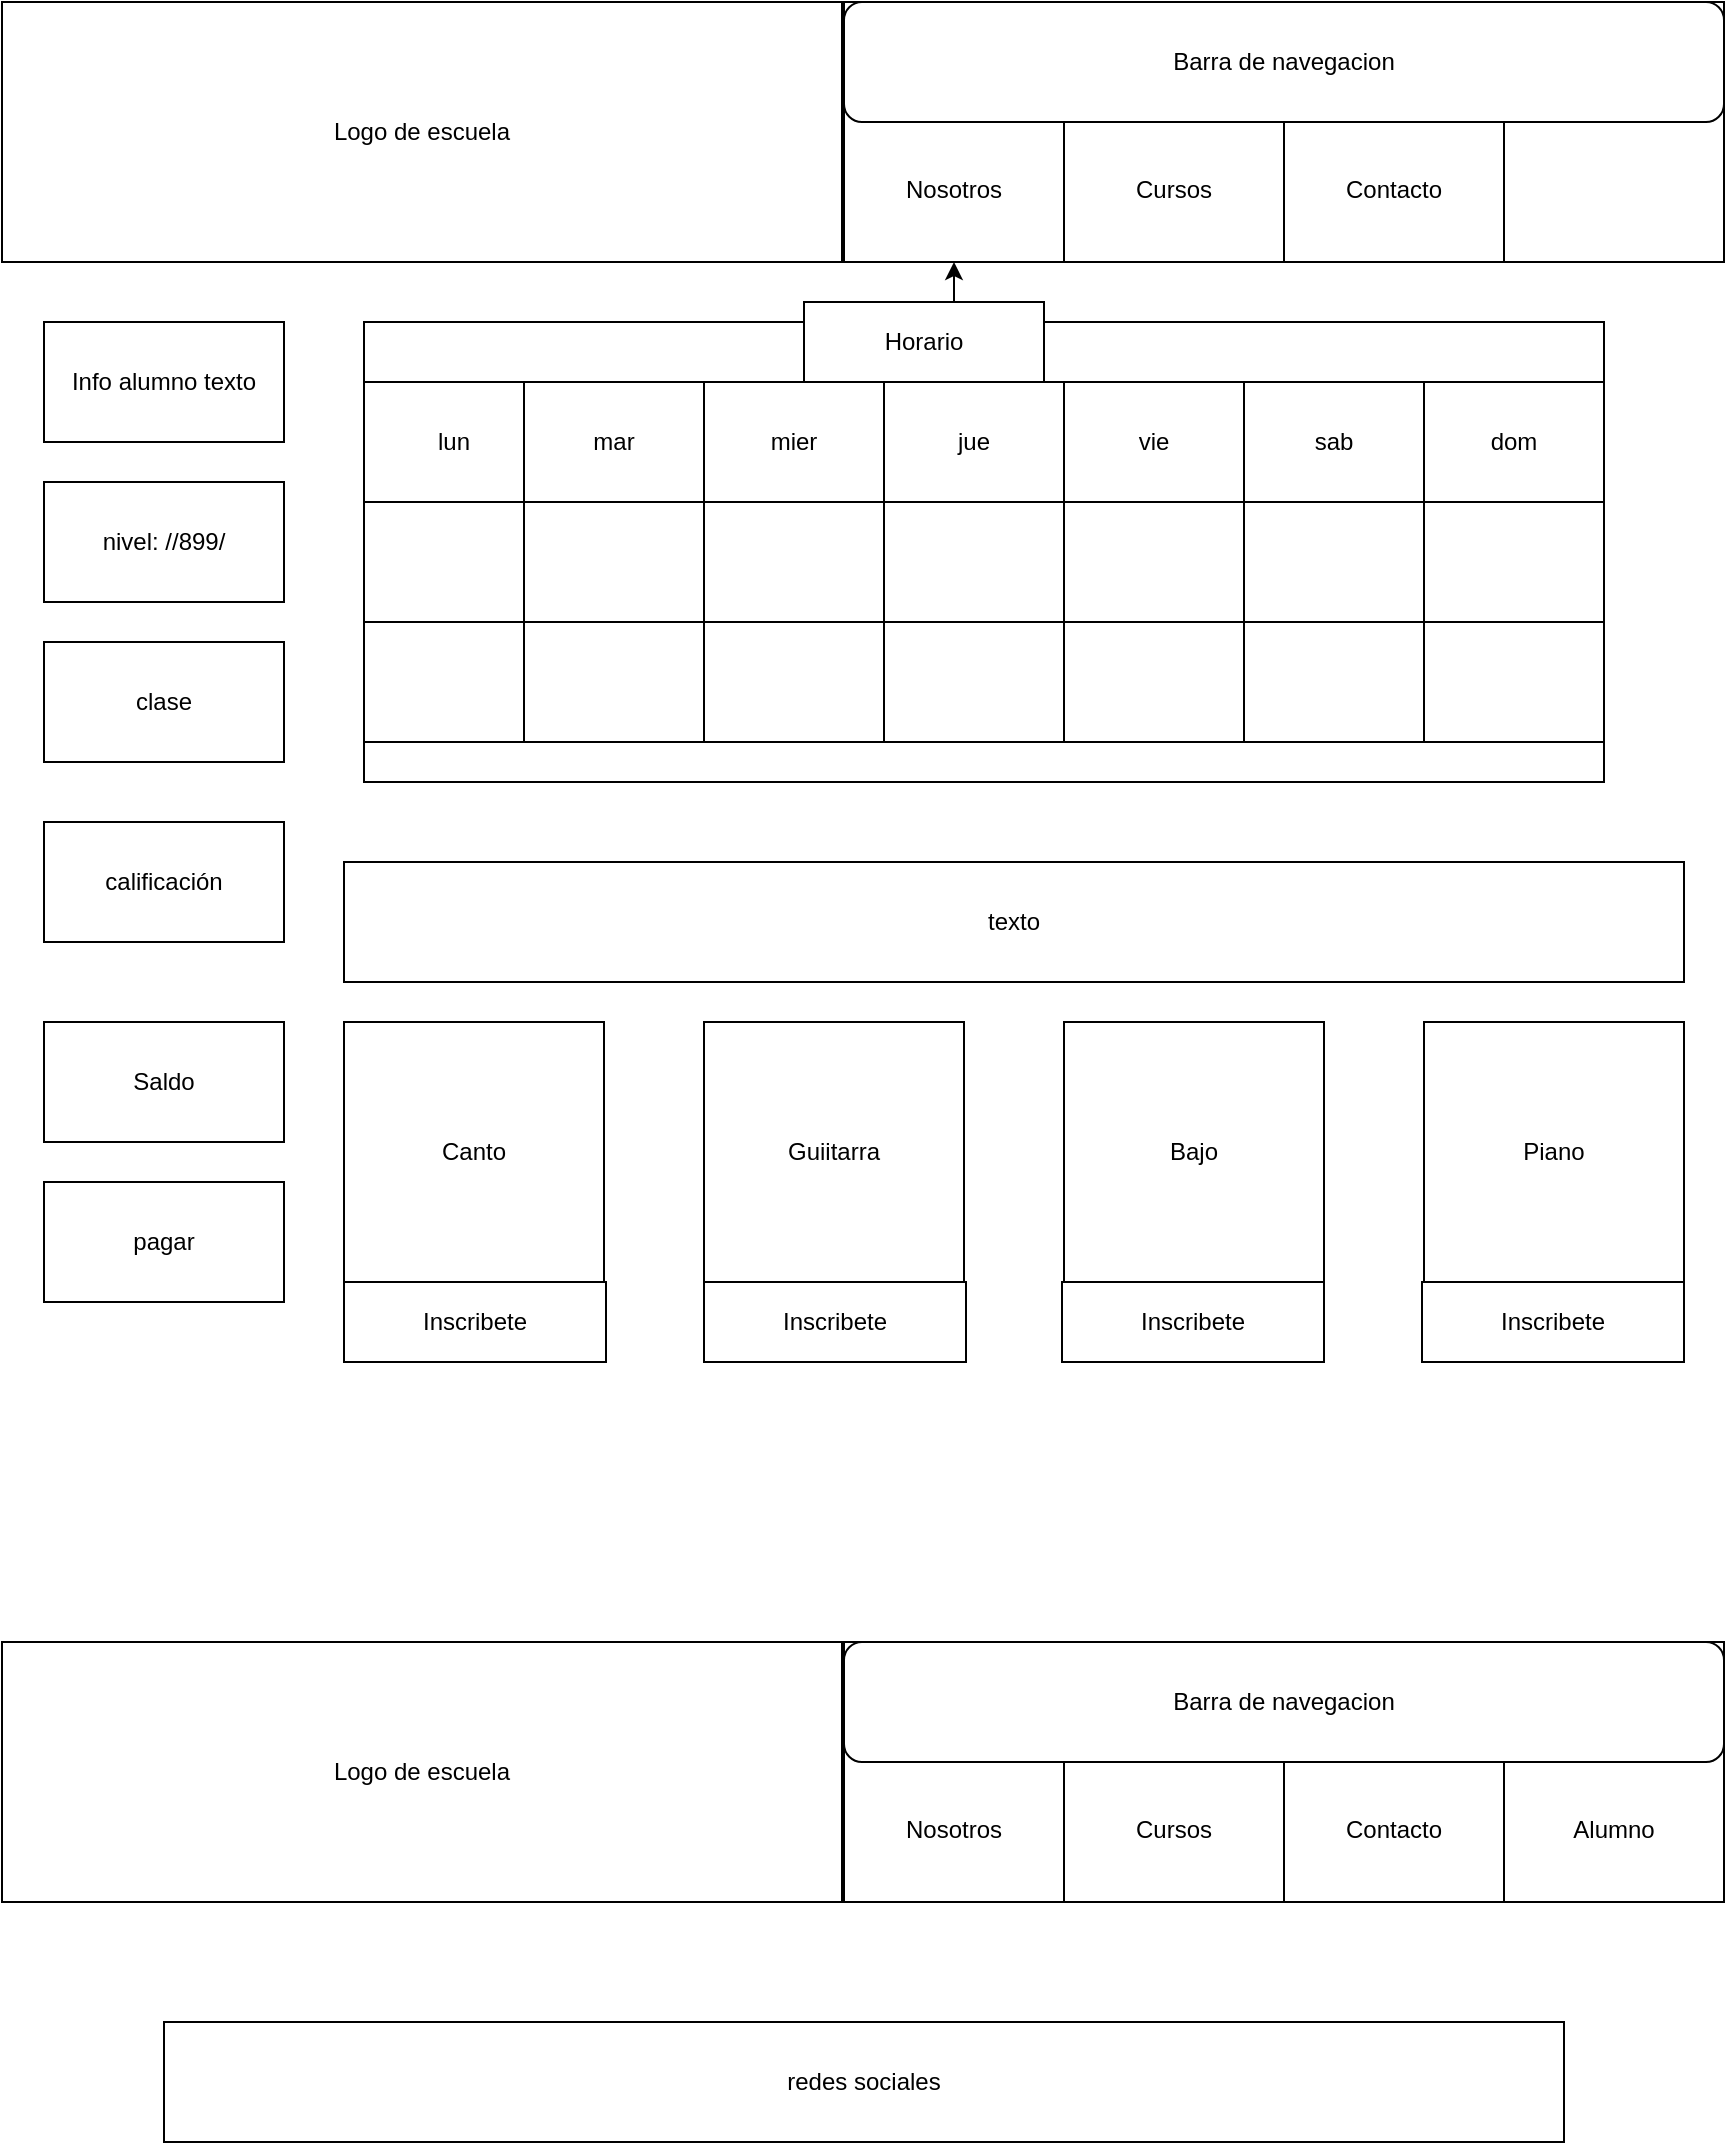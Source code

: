 <mxfile version="24.3.1" type="device">
  <diagram name="Página-1" id="DuNaScynwWZVwuspMV-R">
    <mxGraphModel dx="2901" dy="1098" grid="1" gridSize="10" guides="1" tooltips="1" connect="1" arrows="1" fold="1" page="1" pageScale="1" pageWidth="827" pageHeight="1169" math="0" shadow="0">
      <root>
        <mxCell id="0" />
        <mxCell id="1" parent="0" />
        <mxCell id="GoMK4JTimeCGVESYkUcm-2" value="Logo de escuela" style="rounded=0;whiteSpace=wrap;html=1;" vertex="1" parent="1">
          <mxGeometry x="-1" width="420" height="130" as="geometry" />
        </mxCell>
        <mxCell id="GoMK4JTimeCGVESYkUcm-3" value="&lt;div&gt;&lt;br&gt;&lt;/div&gt;&lt;div&gt;&lt;br&gt;&lt;/div&gt;&lt;div&gt;&lt;br&gt;&lt;/div&gt;&lt;div&gt;&lt;br&gt;&lt;/div&gt;Nosotros" style="rounded=0;whiteSpace=wrap;html=1;" vertex="1" parent="1">
          <mxGeometry x="420" width="110" height="130" as="geometry" />
        </mxCell>
        <mxCell id="GoMK4JTimeCGVESYkUcm-4" value="&lt;div&gt;&lt;br&gt;&lt;/div&gt;&lt;div&gt;&lt;br&gt;&lt;/div&gt;&lt;div&gt;&lt;br&gt;&lt;/div&gt;&lt;div&gt;&lt;br&gt;&lt;/div&gt;&lt;div&gt;Cursos&lt;/div&gt;" style="rounded=0;whiteSpace=wrap;html=1;" vertex="1" parent="1">
          <mxGeometry x="530" width="110" height="130" as="geometry" />
        </mxCell>
        <mxCell id="GoMK4JTimeCGVESYkUcm-5" value="&lt;div&gt;&lt;br&gt;&lt;/div&gt;&lt;div&gt;&lt;br&gt;&lt;/div&gt;&lt;div&gt;&lt;br&gt;&lt;/div&gt;&lt;div&gt;&lt;br&gt;&lt;/div&gt;&lt;div&gt;Contacto&lt;/div&gt;" style="rounded=0;whiteSpace=wrap;html=1;" vertex="1" parent="1">
          <mxGeometry x="640" width="110" height="130" as="geometry" />
        </mxCell>
        <mxCell id="GoMK4JTimeCGVESYkUcm-6" value="" style="rounded=0;whiteSpace=wrap;html=1;" vertex="1" parent="1">
          <mxGeometry x="750" width="110" height="130" as="geometry" />
        </mxCell>
        <mxCell id="GoMK4JTimeCGVESYkUcm-7" value="Barra de navegacion" style="rounded=1;whiteSpace=wrap;html=1;" vertex="1" parent="1">
          <mxGeometry x="420" width="440" height="60" as="geometry" />
        </mxCell>
        <mxCell id="GoMK4JTimeCGVESYkUcm-8" value="Logo de escuela" style="rounded=0;whiteSpace=wrap;html=1;" vertex="1" parent="1">
          <mxGeometry x="-1" y="820" width="420" height="130" as="geometry" />
        </mxCell>
        <mxCell id="GoMK4JTimeCGVESYkUcm-9" value="&lt;div&gt;&lt;br&gt;&lt;/div&gt;&lt;div&gt;&lt;br&gt;&lt;/div&gt;&lt;div&gt;&lt;br&gt;&lt;/div&gt;&lt;div&gt;&lt;br&gt;&lt;/div&gt;Nosotros" style="rounded=0;whiteSpace=wrap;html=1;" vertex="1" parent="1">
          <mxGeometry x="420" y="820" width="110" height="130" as="geometry" />
        </mxCell>
        <mxCell id="GoMK4JTimeCGVESYkUcm-10" value="&lt;div&gt;&lt;br&gt;&lt;/div&gt;&lt;div&gt;&lt;br&gt;&lt;/div&gt;&lt;div&gt;&lt;br&gt;&lt;/div&gt;&lt;div&gt;&lt;br&gt;&lt;/div&gt;&lt;div&gt;Cursos&lt;/div&gt;" style="rounded=0;whiteSpace=wrap;html=1;" vertex="1" parent="1">
          <mxGeometry x="530" y="820" width="110" height="130" as="geometry" />
        </mxCell>
        <mxCell id="GoMK4JTimeCGVESYkUcm-11" value="&lt;div&gt;&lt;br&gt;&lt;/div&gt;&lt;div&gt;&lt;br&gt;&lt;/div&gt;&lt;div&gt;&lt;br&gt;&lt;/div&gt;&lt;div&gt;&lt;br&gt;&lt;/div&gt;&lt;div&gt;Contacto&lt;/div&gt;" style="rounded=0;whiteSpace=wrap;html=1;" vertex="1" parent="1">
          <mxGeometry x="640" y="820" width="110" height="130" as="geometry" />
        </mxCell>
        <mxCell id="GoMK4JTimeCGVESYkUcm-12" value="&lt;div&gt;&lt;br&gt;&lt;/div&gt;&lt;div&gt;&lt;br&gt;&lt;/div&gt;&lt;div&gt;&lt;br&gt;&lt;/div&gt;&lt;div&gt;&lt;br&gt;&lt;/div&gt;&lt;div&gt;Alumno&lt;/div&gt;" style="rounded=0;whiteSpace=wrap;html=1;" vertex="1" parent="1">
          <mxGeometry x="750" y="820" width="110" height="130" as="geometry" />
        </mxCell>
        <mxCell id="GoMK4JTimeCGVESYkUcm-13" value="Barra de navegacion" style="rounded=1;whiteSpace=wrap;html=1;" vertex="1" parent="1">
          <mxGeometry x="420" y="820" width="440" height="60" as="geometry" />
        </mxCell>
        <mxCell id="GoMK4JTimeCGVESYkUcm-14" value="redes sociales" style="rounded=0;whiteSpace=wrap;html=1;" vertex="1" parent="1">
          <mxGeometry x="80" y="1010" width="700" height="60" as="geometry" />
        </mxCell>
        <mxCell id="GoMK4JTimeCGVESYkUcm-15" value="Info alumno texto" style="rounded=0;whiteSpace=wrap;html=1;" vertex="1" parent="1">
          <mxGeometry x="20" y="160" width="120" height="60" as="geometry" />
        </mxCell>
        <mxCell id="GoMK4JTimeCGVESYkUcm-16" value="nivel: //899/" style="rounded=0;whiteSpace=wrap;html=1;" vertex="1" parent="1">
          <mxGeometry x="20" y="240" width="120" height="60" as="geometry" />
        </mxCell>
        <mxCell id="GoMK4JTimeCGVESYkUcm-17" value="clase" style="rounded=0;whiteSpace=wrap;html=1;" vertex="1" parent="1">
          <mxGeometry x="20" y="320" width="120" height="60" as="geometry" />
        </mxCell>
        <mxCell id="GoMK4JTimeCGVESYkUcm-18" value="horario" style="rounded=0;whiteSpace=wrap;html=1;" vertex="1" parent="1">
          <mxGeometry x="180" y="160" width="620" height="230" as="geometry" />
        </mxCell>
        <mxCell id="GoMK4JTimeCGVESYkUcm-19" value="" style="rounded=0;whiteSpace=wrap;html=1;" vertex="1" parent="1">
          <mxGeometry x="180" y="260" width="90" height="60" as="geometry" />
        </mxCell>
        <mxCell id="GoMK4JTimeCGVESYkUcm-55" value="" style="rounded=0;whiteSpace=wrap;html=1;" vertex="1" parent="1">
          <mxGeometry x="260" y="260" width="90" height="60" as="geometry" />
        </mxCell>
        <mxCell id="GoMK4JTimeCGVESYkUcm-58" value="" style="rounded=0;whiteSpace=wrap;html=1;" vertex="1" parent="1">
          <mxGeometry x="350" y="260" width="90" height="60" as="geometry" />
        </mxCell>
        <mxCell id="GoMK4JTimeCGVESYkUcm-61" value="" style="rounded=0;whiteSpace=wrap;html=1;" vertex="1" parent="1">
          <mxGeometry x="440" y="260" width="90" height="60" as="geometry" />
        </mxCell>
        <mxCell id="GoMK4JTimeCGVESYkUcm-64" value="" style="rounded=0;whiteSpace=wrap;html=1;" vertex="1" parent="1">
          <mxGeometry x="530" y="260" width="90" height="60" as="geometry" />
        </mxCell>
        <mxCell id="GoMK4JTimeCGVESYkUcm-66" value="" style="rounded=0;whiteSpace=wrap;html=1;" vertex="1" parent="1">
          <mxGeometry x="530" y="310" width="90" height="60" as="geometry" />
        </mxCell>
        <mxCell id="GoMK4JTimeCGVESYkUcm-67" value="" style="rounded=0;whiteSpace=wrap;html=1;" vertex="1" parent="1">
          <mxGeometry x="620" y="260" width="90" height="60" as="geometry" />
        </mxCell>
        <mxCell id="GoMK4JTimeCGVESYkUcm-69" value="" style="rounded=0;whiteSpace=wrap;html=1;" vertex="1" parent="1">
          <mxGeometry x="620" y="310" width="90" height="60" as="geometry" />
        </mxCell>
        <mxCell id="GoMK4JTimeCGVESYkUcm-70" value="" style="rounded=0;whiteSpace=wrap;html=1;" vertex="1" parent="1">
          <mxGeometry x="710" y="260" width="90" height="60" as="geometry" />
        </mxCell>
        <mxCell id="GoMK4JTimeCGVESYkUcm-71" value="" style="rounded=0;whiteSpace=wrap;html=1;" vertex="1" parent="1">
          <mxGeometry x="710" y="310" width="90" height="60" as="geometry" />
        </mxCell>
        <mxCell id="GoMK4JTimeCGVESYkUcm-81" value="lun" style="rounded=0;whiteSpace=wrap;html=1;" vertex="1" parent="1">
          <mxGeometry x="180" y="190" width="90" height="60" as="geometry" />
        </mxCell>
        <mxCell id="GoMK4JTimeCGVESYkUcm-82" value="mar" style="rounded=0;whiteSpace=wrap;html=1;" vertex="1" parent="1">
          <mxGeometry x="260" y="190" width="90" height="60" as="geometry" />
        </mxCell>
        <mxCell id="GoMK4JTimeCGVESYkUcm-83" value="mier" style="rounded=0;whiteSpace=wrap;html=1;" vertex="1" parent="1">
          <mxGeometry x="350" y="190" width="90" height="60" as="geometry" />
        </mxCell>
        <mxCell id="GoMK4JTimeCGVESYkUcm-99" value="" style="edgeStyle=orthogonalEdgeStyle;rounded=0;orthogonalLoop=1;jettySize=auto;html=1;" edge="1" parent="1" source="GoMK4JTimeCGVESYkUcm-84" target="GoMK4JTimeCGVESYkUcm-3">
          <mxGeometry relative="1" as="geometry" />
        </mxCell>
        <mxCell id="GoMK4JTimeCGVESYkUcm-84" value="jue" style="rounded=0;whiteSpace=wrap;html=1;" vertex="1" parent="1">
          <mxGeometry x="440" y="190" width="90" height="60" as="geometry" />
        </mxCell>
        <mxCell id="GoMK4JTimeCGVESYkUcm-85" value="vie" style="rounded=0;whiteSpace=wrap;html=1;" vertex="1" parent="1">
          <mxGeometry x="530" y="190" width="90" height="60" as="geometry" />
        </mxCell>
        <mxCell id="GoMK4JTimeCGVESYkUcm-86" value="sab" style="rounded=0;whiteSpace=wrap;html=1;" vertex="1" parent="1">
          <mxGeometry x="620" y="190" width="90" height="60" as="geometry" />
        </mxCell>
        <mxCell id="GoMK4JTimeCGVESYkUcm-87" value="dom" style="rounded=0;whiteSpace=wrap;html=1;" vertex="1" parent="1">
          <mxGeometry x="710" y="190" width="90" height="60" as="geometry" />
        </mxCell>
        <mxCell id="GoMK4JTimeCGVESYkUcm-88" value="" style="rounded=0;whiteSpace=wrap;html=1;" vertex="1" parent="1">
          <mxGeometry x="710" y="250" width="90" height="60" as="geometry" />
        </mxCell>
        <mxCell id="GoMK4JTimeCGVESYkUcm-89" value="" style="rounded=0;whiteSpace=wrap;html=1;" vertex="1" parent="1">
          <mxGeometry x="620" y="250" width="90" height="60" as="geometry" />
        </mxCell>
        <mxCell id="GoMK4JTimeCGVESYkUcm-90" value="" style="rounded=0;whiteSpace=wrap;html=1;" vertex="1" parent="1">
          <mxGeometry x="530" y="250" width="90" height="60" as="geometry" />
        </mxCell>
        <mxCell id="GoMK4JTimeCGVESYkUcm-91" value="" style="rounded=0;whiteSpace=wrap;html=1;" vertex="1" parent="1">
          <mxGeometry x="440" y="250" width="90" height="60" as="geometry" />
        </mxCell>
        <mxCell id="GoMK4JTimeCGVESYkUcm-92" value="" style="rounded=0;whiteSpace=wrap;html=1;" vertex="1" parent="1">
          <mxGeometry x="350" y="250" width="90" height="60" as="geometry" />
        </mxCell>
        <mxCell id="GoMK4JTimeCGVESYkUcm-93" value="" style="rounded=0;whiteSpace=wrap;html=1;" vertex="1" parent="1">
          <mxGeometry x="260" y="250" width="90" height="60" as="geometry" />
        </mxCell>
        <mxCell id="GoMK4JTimeCGVESYkUcm-94" value="" style="rounded=0;whiteSpace=wrap;html=1;" vertex="1" parent="1">
          <mxGeometry x="180" y="250" width="80" height="60" as="geometry" />
        </mxCell>
        <mxCell id="GoMK4JTimeCGVESYkUcm-95" value="" style="rounded=0;whiteSpace=wrap;html=1;" vertex="1" parent="1">
          <mxGeometry x="180" y="310" width="90" height="60" as="geometry" />
        </mxCell>
        <mxCell id="GoMK4JTimeCGVESYkUcm-96" value="" style="rounded=0;whiteSpace=wrap;html=1;" vertex="1" parent="1">
          <mxGeometry x="260" y="310" width="90" height="60" as="geometry" />
        </mxCell>
        <mxCell id="GoMK4JTimeCGVESYkUcm-97" value="" style="rounded=0;whiteSpace=wrap;html=1;" vertex="1" parent="1">
          <mxGeometry x="350" y="310" width="90" height="60" as="geometry" />
        </mxCell>
        <mxCell id="GoMK4JTimeCGVESYkUcm-98" value="" style="rounded=0;whiteSpace=wrap;html=1;" vertex="1" parent="1">
          <mxGeometry x="440" y="310" width="90" height="60" as="geometry" />
        </mxCell>
        <mxCell id="GoMK4JTimeCGVESYkUcm-100" value="Horario" style="rounded=0;whiteSpace=wrap;html=1;" vertex="1" parent="1">
          <mxGeometry x="400" y="150" width="120" height="40" as="geometry" />
        </mxCell>
        <mxCell id="GoMK4JTimeCGVESYkUcm-101" value="Saldo" style="rounded=0;whiteSpace=wrap;html=1;" vertex="1" parent="1">
          <mxGeometry x="20" y="510" width="120" height="60" as="geometry" />
        </mxCell>
        <mxCell id="GoMK4JTimeCGVESYkUcm-102" value="pagar" style="rounded=0;whiteSpace=wrap;html=1;" vertex="1" parent="1">
          <mxGeometry x="20" y="590" width="120" height="60" as="geometry" />
        </mxCell>
        <mxCell id="GoMK4JTimeCGVESYkUcm-103" value="calificación" style="rounded=0;whiteSpace=wrap;html=1;" vertex="1" parent="1">
          <mxGeometry x="20" y="410" width="120" height="60" as="geometry" />
        </mxCell>
        <mxCell id="GoMK4JTimeCGVESYkUcm-104" value="texto" style="rounded=0;whiteSpace=wrap;html=1;" vertex="1" parent="1">
          <mxGeometry x="170" y="430" width="670" height="60" as="geometry" />
        </mxCell>
        <mxCell id="GoMK4JTimeCGVESYkUcm-105" value="Canto" style="whiteSpace=wrap;html=1;aspect=fixed;" vertex="1" parent="1">
          <mxGeometry x="170" y="510" width="130" height="130" as="geometry" />
        </mxCell>
        <mxCell id="GoMK4JTimeCGVESYkUcm-106" value="Guiitarra" style="whiteSpace=wrap;html=1;aspect=fixed;" vertex="1" parent="1">
          <mxGeometry x="350" y="510" width="130" height="130" as="geometry" />
        </mxCell>
        <mxCell id="GoMK4JTimeCGVESYkUcm-107" value="Bajo" style="whiteSpace=wrap;html=1;aspect=fixed;" vertex="1" parent="1">
          <mxGeometry x="530" y="510" width="130" height="130" as="geometry" />
        </mxCell>
        <mxCell id="GoMK4JTimeCGVESYkUcm-108" value="Piano" style="whiteSpace=wrap;html=1;aspect=fixed;" vertex="1" parent="1">
          <mxGeometry x="710" y="510" width="130" height="130" as="geometry" />
        </mxCell>
        <mxCell id="GoMK4JTimeCGVESYkUcm-109" value="Inscri&lt;span style=&quot;color: rgba(0, 0, 0, 0); font-family: monospace; font-size: 0px; text-align: start; text-wrap: nowrap;&quot;&gt;%3CmxGraphModel%3E%3Croot%3E%3CmxCell%20id%3D%220%22%2F%3E%3CmxCell%20id%3D%221%22%20parent%3D%220%22%2F%3E%3CmxCell%20id%3D%222%22%20value%3D%22Teclado%22%20style%3D%22whiteSpace%3Dwrap%3Bhtml%3D1%3Baspect%3Dfixed%3B%22%20vertex%3D%221%22%20parent%3D%221%22%3E%3CmxGeometry%20x%3D%22119%22%20y%3D%22740%22%20width%3D%22130%22%20height%3D%22130%22%20as%3D%22geometry%22%2F%3E%3C%2FmxCell%3E%3C%2Froot%3E%3C%2FmxGraphModel%3E&lt;/span&gt;bete&lt;span style=&quot;color: rgba(0, 0, 0, 0); font-family: monospace; font-size: 0px; text-align: start; text-wrap: nowrap;&quot;&gt;%3CmxGraphModel%3E%3Croot%3E%3CmxCell%20id%3D%220%22%2F%3E%3CmxCell%20id%3D%221%22%20parent%3D%220%22%2F%3E%3CmxCell%20id%3D%222%22%20value%3D%22Teclado%22%20style%3D%22whiteSpace%3Dwrap%3Bhtml%3D1%3Baspect%3Dfixed%3B%22%20vertex%3D%221%22%20parent%3D%221%22%3E%3CmxGeometry%20x%3D%22119%22%20y%3D%22740%22%20width%3D%22130%22%20height%3D%22130%22%20as%3D%22geometry%22%2F%3E%3C%2FmxCell%3E%3C%2Froot%3E%3C%2FmxGraphModel%3E&lt;/span&gt;" style="rounded=0;whiteSpace=wrap;html=1;" vertex="1" parent="1">
          <mxGeometry x="170" y="640" width="131" height="40" as="geometry" />
        </mxCell>
        <mxCell id="GoMK4JTimeCGVESYkUcm-110" value="Inscri&lt;span style=&quot;color: rgba(0, 0, 0, 0); font-family: monospace; font-size: 0px; text-align: start; text-wrap: nowrap;&quot;&gt;%3CmxGraphModel%3E%3Croot%3E%3CmxCell%20id%3D%220%22%2F%3E%3CmxCell%20id%3D%221%22%20parent%3D%220%22%2F%3E%3CmxCell%20id%3D%222%22%20value%3D%22Teclado%22%20style%3D%22whiteSpace%3Dwrap%3Bhtml%3D1%3Baspect%3Dfixed%3B%22%20vertex%3D%221%22%20parent%3D%221%22%3E%3CmxGeometry%20x%3D%22119%22%20y%3D%22740%22%20width%3D%22130%22%20height%3D%22130%22%20as%3D%22geometry%22%2F%3E%3C%2FmxCell%3E%3C%2Froot%3E%3C%2FmxGraphModel%3E&lt;/span&gt;bete&lt;span style=&quot;color: rgba(0, 0, 0, 0); font-family: monospace; font-size: 0px; text-align: start; text-wrap: nowrap;&quot;&gt;%3CmxGraphModel%3E%3Croot%3E%3CmxCell%20id%3D%220%22%2F%3E%3CmxCell%20id%3D%221%22%20parent%3D%220%22%2F%3E%3CmxCell%20id%3D%222%22%20value%3D%22Teclado%22%20style%3D%22whiteSpace%3Dwrap%3Bhtml%3D1%3Baspect%3Dfixed%3B%22%20vertex%3D%221%22%20parent%3D%221%22%3E%3CmxGeometry%20x%3D%22119%22%20y%3D%22740%22%20width%3D%22130%22%20height%3D%22130%22%20as%3D%22geometry%22%2F%3E%3C%2FmxCell%3E%3C%2Froot%3E%3C%2FmxGraphModel%3E&lt;/span&gt;" style="rounded=0;whiteSpace=wrap;html=1;" vertex="1" parent="1">
          <mxGeometry x="350" y="640" width="131" height="40" as="geometry" />
        </mxCell>
        <mxCell id="GoMK4JTimeCGVESYkUcm-111" value="Inscri&lt;span style=&quot;color: rgba(0, 0, 0, 0); font-family: monospace; font-size: 0px; text-align: start; text-wrap: nowrap;&quot;&gt;%3CmxGraphModel%3E%3Croot%3E%3CmxCell%20id%3D%220%22%2F%3E%3CmxCell%20id%3D%221%22%20parent%3D%220%22%2F%3E%3CmxCell%20id%3D%222%22%20value%3D%22Teclado%22%20style%3D%22whiteSpace%3Dwrap%3Bhtml%3D1%3Baspect%3Dfixed%3B%22%20vertex%3D%221%22%20parent%3D%221%22%3E%3CmxGeometry%20x%3D%22119%22%20y%3D%22740%22%20width%3D%22130%22%20height%3D%22130%22%20as%3D%22geometry%22%2F%3E%3C%2FmxCell%3E%3C%2Froot%3E%3C%2FmxGraphModel%3E&lt;/span&gt;bete&lt;span style=&quot;color: rgba(0, 0, 0, 0); font-family: monospace; font-size: 0px; text-align: start; text-wrap: nowrap;&quot;&gt;%3CmxGraphModel%3E%3Croot%3E%3CmxCell%20id%3D%220%22%2F%3E%3CmxCell%20id%3D%221%22%20parent%3D%220%22%2F%3E%3CmxCell%20id%3D%222%22%20value%3D%22Teclado%22%20style%3D%22whiteSpace%3Dwrap%3Bhtml%3D1%3Baspect%3Dfixed%3B%22%20vertex%3D%221%22%20parent%3D%221%22%3E%3CmxGeometry%20x%3D%22119%22%20y%3D%22740%22%20width%3D%22130%22%20height%3D%22130%22%20as%3D%22geometry%22%2F%3E%3C%2FmxCell%3E%3C%2Froot%3E%3C%2FmxGraphModel%3E&lt;/span&gt;" style="rounded=0;whiteSpace=wrap;html=1;" vertex="1" parent="1">
          <mxGeometry x="529" y="640" width="131" height="40" as="geometry" />
        </mxCell>
        <mxCell id="GoMK4JTimeCGVESYkUcm-112" value="Inscri&lt;span style=&quot;color: rgba(0, 0, 0, 0); font-family: monospace; font-size: 0px; text-align: start; text-wrap: nowrap;&quot;&gt;%3CmxGraphModel%3E%3Croot%3E%3CmxCell%20id%3D%220%22%2F%3E%3CmxCell%20id%3D%221%22%20parent%3D%220%22%2F%3E%3CmxCell%20id%3D%222%22%20value%3D%22Teclado%22%20style%3D%22whiteSpace%3Dwrap%3Bhtml%3D1%3Baspect%3Dfixed%3B%22%20vertex%3D%221%22%20parent%3D%221%22%3E%3CmxGeometry%20x%3D%22119%22%20y%3D%22740%22%20width%3D%22130%22%20height%3D%22130%22%20as%3D%22geometry%22%2F%3E%3C%2FmxCell%3E%3C%2Froot%3E%3C%2FmxGraphModel%3E&lt;/span&gt;bete&lt;span style=&quot;color: rgba(0, 0, 0, 0); font-family: monospace; font-size: 0px; text-align: start; text-wrap: nowrap;&quot;&gt;%3CmxGraphModel%3E%3Croot%3E%3CmxCell%20id%3D%220%22%2F%3E%3CmxCell%20id%3D%221%22%20parent%3D%220%22%2F%3E%3CmxCell%20id%3D%222%22%20value%3D%22Teclado%22%20style%3D%22whiteSpace%3Dwrap%3Bhtml%3D1%3Baspect%3Dfixed%3B%22%20vertex%3D%221%22%20parent%3D%221%22%3E%3CmxGeometry%20x%3D%22119%22%20y%3D%22740%22%20width%3D%22130%22%20height%3D%22130%22%20as%3D%22geometry%22%2F%3E%3C%2FmxCell%3E%3C%2Froot%3E%3C%2FmxGraphModel%3E&lt;/span&gt;" style="rounded=0;whiteSpace=wrap;html=1;" vertex="1" parent="1">
          <mxGeometry x="709" y="640" width="131" height="40" as="geometry" />
        </mxCell>
      </root>
    </mxGraphModel>
  </diagram>
</mxfile>
